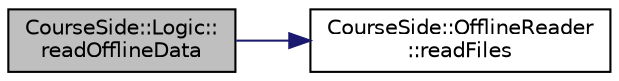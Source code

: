 digraph "CourseSide::Logic::readOfflineData"
{
 // LATEX_PDF_SIZE
  edge [fontname="Helvetica",fontsize="10",labelfontname="Helvetica",labelfontsize="10"];
  node [fontname="Helvetica",fontsize="10",shape=record];
  rankdir="LR";
  Node1 [label="CourseSide::Logic::\lreadOfflineData",height=0.2,width=0.4,color="black", fillcolor="grey75", style="filled", fontcolor="black",tooltip="readOfflineData uses OfflineReader class to read given offlinedata-files"];
  Node1 -> Node2 [color="midnightblue",fontsize="10",style="solid",fontname="Helvetica"];
  Node2 [label="CourseSide::OfflineReader\l::readFiles",height=0.2,width=0.4,color="black", fillcolor="white", style="filled",URL="$class_course_side_1_1_offline_reader.html#a95ab469154bf7738c300744c09951333",tooltip=" "];
}
